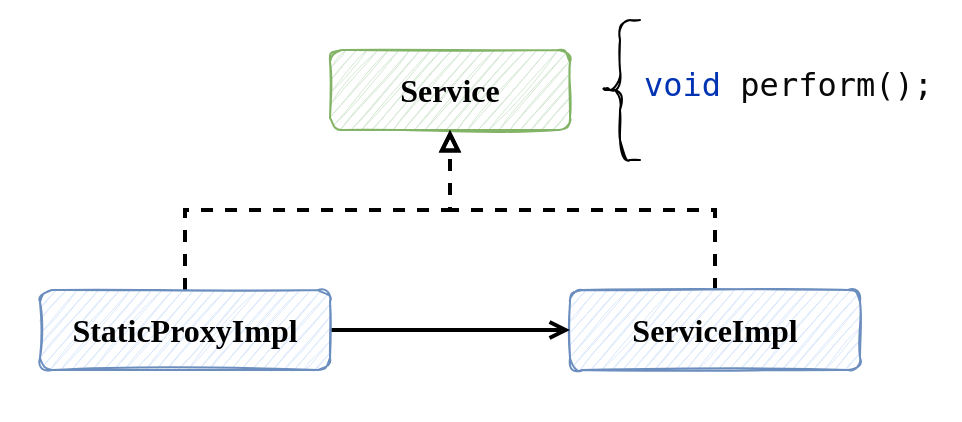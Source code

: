 <mxfile version="24.7.8">
  <diagram id="5r-AybqYqvPgYRBz9XB_" name="第 1 页">
    <mxGraphModel dx="1434" dy="854" grid="1" gridSize="10" guides="1" tooltips="1" connect="1" arrows="1" fold="1" page="1" pageScale="1" pageWidth="1169" pageHeight="827" math="0" shadow="0">
      <root>
        <mxCell id="0" />
        <mxCell id="1" parent="0" />
        <mxCell id="VKJ7fNzhDjni7mW2-3Zz-5" value="" style="rounded=0;whiteSpace=wrap;html=1;strokeColor=none;fontFamily=Helvetica;fontSize=11;fontColor=default;labelBackgroundColor=default;" vertex="1" parent="1">
          <mxGeometry x="110" y="110" width="480" height="210" as="geometry" />
        </mxCell>
        <mxCell id="4yo1tMU4cYYm51vijppw-1" value="&lt;font face=&quot;Comic Sans MS&quot; style=&quot;font-size: 16px;&quot;&gt;&lt;b&gt;Service&lt;/b&gt;&lt;/font&gt;" style="rounded=1;whiteSpace=wrap;html=1;fillColor=#d5e8d4;strokeColor=#82b366;sketch=1;strokeWidth=1;fontSize=13;" parent="1" vertex="1">
          <mxGeometry x="275" y="135" width="120" height="40" as="geometry" />
        </mxCell>
        <mxCell id="dfXlQ-R2WkFTmiEwaYlZ-2" style="edgeStyle=orthogonalEdgeStyle;rounded=0;orthogonalLoop=1;jettySize=auto;html=1;strokeWidth=2;endArrow=block;endFill=0;dashed=1;exitX=0.5;exitY=0;exitDx=0;exitDy=0;" parent="1" source="4yo1tMU4cYYm51vijppw-4" target="4yo1tMU4cYYm51vijppw-1" edge="1">
          <mxGeometry relative="1" as="geometry" />
        </mxCell>
        <mxCell id="4yo1tMU4cYYm51vijppw-4" value="&lt;font face=&quot;Comic Sans MS&quot; style=&quot;font-size: 16px;&quot;&gt;&lt;b&gt;ServiceImpl&lt;/b&gt;&lt;/font&gt;" style="rounded=1;whiteSpace=wrap;html=1;fillColor=#dae8fc;strokeColor=#6c8ebf;sketch=1;strokeWidth=1;fontSize=13;" parent="1" vertex="1">
          <mxGeometry x="395" y="255" width="145" height="40" as="geometry" />
        </mxCell>
        <mxCell id="4yo1tMU4cYYm51vijppw-10" value="" style="shape=curlyBracket;whiteSpace=wrap;html=1;rounded=1;labelBackgroundColor=none;strokeColor=default;fontSize=14;fontFamily=Comic Sans MS;sketch=1;" parent="1" vertex="1">
          <mxGeometry x="410" y="120" width="20" height="70" as="geometry" />
        </mxCell>
        <mxCell id="VKJ7fNzhDjni7mW2-3Zz-1" value="&lt;div style=&quot;background-color: rgb(255, 255, 255); color: rgb(8, 8, 8); font-size: 16px;&quot;&gt;&lt;pre style=&quot;font-family: &amp;quot;JetBrains Mono&amp;quot;, monospace;&quot;&gt;&lt;span style=&quot;color:#0033b3;&quot;&gt;void &lt;/span&gt;perform();&lt;/pre&gt;&lt;/div&gt;" style="text;whiteSpace=wrap;html=1;fontFamily=Helvetica;fontSize=11;fontColor=default;labelBackgroundColor=default;" vertex="1" parent="1">
          <mxGeometry x="430" y="120" width="150" height="70" as="geometry" />
        </mxCell>
        <mxCell id="VKJ7fNzhDjni7mW2-3Zz-3" style="edgeStyle=orthogonalEdgeStyle;shape=connector;rounded=0;orthogonalLoop=1;jettySize=auto;html=1;exitX=0.5;exitY=0;exitDx=0;exitDy=0;entryX=0.5;entryY=1;entryDx=0;entryDy=0;dashed=1;strokeColor=default;strokeWidth=2;align=center;verticalAlign=middle;fontFamily=Helvetica;fontSize=11;fontColor=default;labelBackgroundColor=default;endArrow=block;endFill=0;" edge="1" parent="1" source="VKJ7fNzhDjni7mW2-3Zz-2" target="4yo1tMU4cYYm51vijppw-1">
          <mxGeometry relative="1" as="geometry" />
        </mxCell>
        <mxCell id="VKJ7fNzhDjni7mW2-3Zz-4" style="edgeStyle=orthogonalEdgeStyle;shape=connector;rounded=0;orthogonalLoop=1;jettySize=auto;html=1;strokeColor=default;strokeWidth=2;align=center;verticalAlign=middle;fontFamily=Helvetica;fontSize=11;fontColor=default;labelBackgroundColor=default;endArrow=open;endFill=0;" edge="1" parent="1" source="VKJ7fNzhDjni7mW2-3Zz-2" target="4yo1tMU4cYYm51vijppw-4">
          <mxGeometry relative="1" as="geometry" />
        </mxCell>
        <mxCell id="VKJ7fNzhDjni7mW2-3Zz-2" value="&lt;font face=&quot;Comic Sans MS&quot; style=&quot;font-size: 16px;&quot;&gt;&lt;b&gt;StaticProxyImpl&lt;/b&gt;&lt;/font&gt;" style="rounded=1;whiteSpace=wrap;html=1;fillColor=#dae8fc;strokeColor=#6c8ebf;sketch=1;strokeWidth=1;fontSize=13;" vertex="1" parent="1">
          <mxGeometry x="130" y="255" width="145" height="40" as="geometry" />
        </mxCell>
      </root>
    </mxGraphModel>
  </diagram>
</mxfile>
